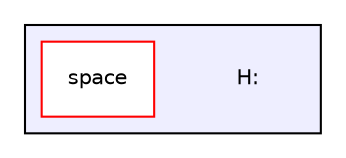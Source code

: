 digraph "H:" {
  compound=true
  node [ fontsize="10", fontname="Helvetica"];
  edge [ labelfontsize="10", labelfontname="Helvetica"];
  subgraph clusterdir_84e7a5db4faa3bb3efa0834f14a17625 {
    graph [ bgcolor="#eeeeff", pencolor="black", label="" URL="dir_84e7a5db4faa3bb3efa0834f14a17625.html"];
    dir_84e7a5db4faa3bb3efa0834f14a17625 [shape=plaintext label="H:"];
    dir_c3840a19d87f3e83d19319f7240c23e9 [shape=box label="space" color="red" fillcolor="white" style="filled" URL="dir_c3840a19d87f3e83d19319f7240c23e9.html"];
  }
}
